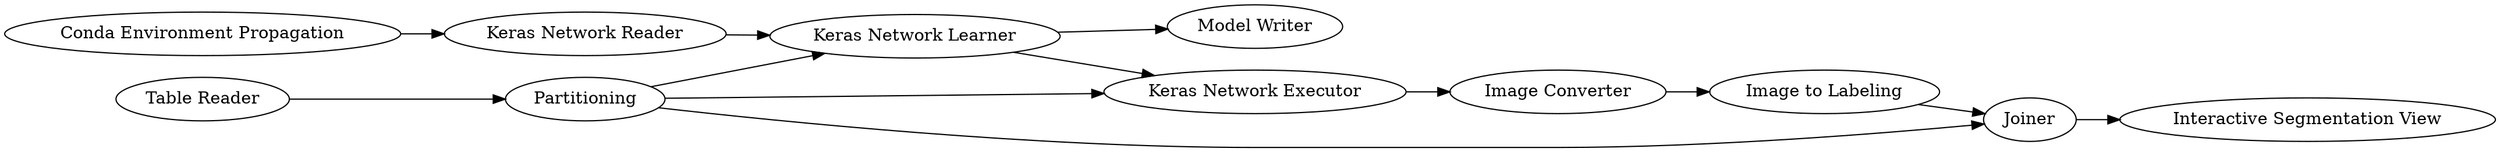 digraph {
	263 -> 2
	209 -> 237
	240 -> 238
	208 -> 209
	1 -> 240
	238 -> 208
	240 -> 213
	240 -> 237
	213 -> 241
	213 -> 238
	237 -> 211
	2 -> 213
	263 [label="Conda Environment Propagation"]
	211 [label="Interactive Segmentation View"]
	237 [label=Joiner]
	208 [label="Image Converter"]
	209 [label="Image to Labeling"]
	1 [label="Table Reader"]
	241 [label="Model Writer"]
	238 [label="Keras Network Executor"]
	2 [label="Keras Network Reader"]
	240 [label=Partitioning]
	213 [label="Keras Network Learner"]
	rankdir=LR
}
